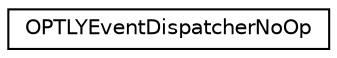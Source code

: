 digraph "Graphical Class Hierarchy"
{
  edge [fontname="Helvetica",fontsize="10",labelfontname="Helvetica",labelfontsize="10"];
  node [fontname="Helvetica",fontsize="10",shape=record];
  rankdir="LR";
  Node0 [label="OPTLYEventDispatcherNoOp",height=0.2,width=0.4,color="black", fillcolor="white", style="filled",URL="$interface_o_p_t_l_y_event_dispatcher_no_op.html"];
}
